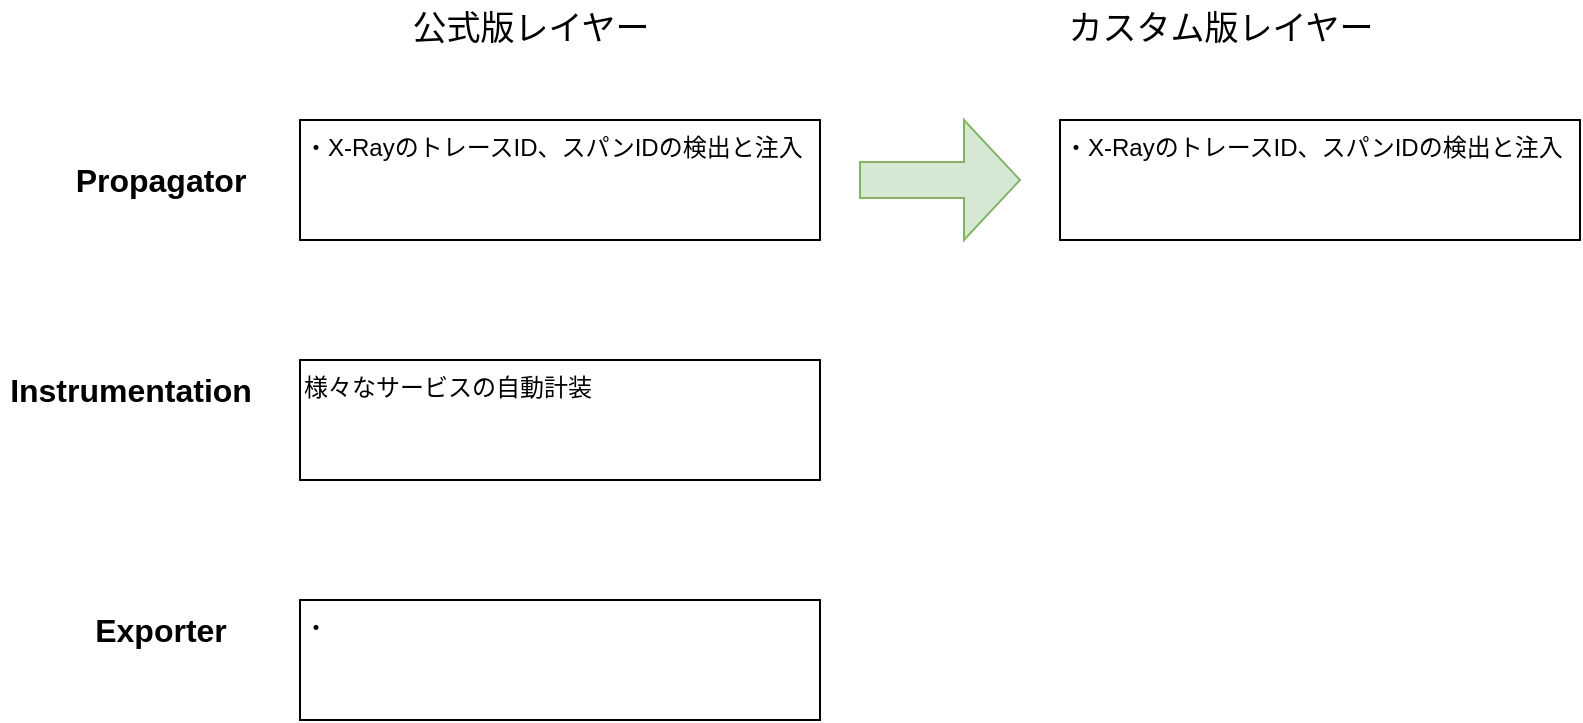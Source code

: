 <mxfile>
    <diagram id="x6wakUmGjf9UNVlYQ0Gy" name="Page-1">
        <mxGraphModel dx="799" dy="1104" grid="1" gridSize="10" guides="1" tooltips="1" connect="1" arrows="1" fold="1" page="1" pageScale="1" pageWidth="850" pageHeight="1100" background="#ffffff" math="0" shadow="0">
            <root>
                <mxCell id="0"/>
                <mxCell id="1" parent="0"/>
                <mxCell id="2" value="・X-RayのトレースID、スパンIDの検出と注入" style="whiteSpace=wrap;html=1;align=left;verticalAlign=top;" vertex="1" parent="1">
                    <mxGeometry x="200" y="160" width="260" height="60" as="geometry"/>
                </mxCell>
                <mxCell id="3" value="公式版レイヤー" style="text;html=1;align=center;verticalAlign=middle;resizable=0;points=[];autosize=1;strokeColor=none;fillColor=none;fontSize=17;" vertex="1" parent="1">
                    <mxGeometry x="245" y="100" width="140" height="30" as="geometry"/>
                </mxCell>
                <mxCell id="4" value="Propagator" style="text;html=1;align=center;verticalAlign=middle;resizable=0;points=[];autosize=1;strokeColor=none;fillColor=none;fontSize=16;fontStyle=1" vertex="1" parent="1">
                    <mxGeometry x="80" y="175" width="100" height="30" as="geometry"/>
                </mxCell>
                <mxCell id="5" value="Instrumentation" style="text;html=1;align=center;verticalAlign=middle;resizable=0;points=[];autosize=1;strokeColor=none;fillColor=none;fontSize=16;fontStyle=1" vertex="1" parent="1">
                    <mxGeometry x="50" y="280" width="130" height="30" as="geometry"/>
                </mxCell>
                <mxCell id="6" value="様々なサービスの自動計装" style="whiteSpace=wrap;html=1;align=left;verticalAlign=top;" vertex="1" parent="1">
                    <mxGeometry x="200" y="280" width="260" height="60" as="geometry"/>
                </mxCell>
                <mxCell id="8" value="Exporter" style="text;html=1;align=center;verticalAlign=middle;resizable=0;points=[];autosize=1;strokeColor=none;fillColor=none;fontSize=16;fontStyle=1" vertex="1" parent="1">
                    <mxGeometry x="90" y="400" width="80" height="30" as="geometry"/>
                </mxCell>
                <mxCell id="9" value="カスタム版&lt;span style=&quot;color: rgb(0, 0, 0);&quot;&gt;レイヤー&lt;/span&gt;" style="text;html=1;align=center;verticalAlign=middle;resizable=0;points=[];autosize=1;strokeColor=none;fillColor=none;fontSize=17;" vertex="1" parent="1">
                    <mxGeometry x="570" y="100" width="180" height="30" as="geometry"/>
                </mxCell>
                <mxCell id="10" value="" style="shape=singleArrow;whiteSpace=wrap;html=1;arrowWidth=0.3;arrowSize=0.35;fillColor=#d5e8d4;strokeColor=#82b366;" vertex="1" parent="1">
                    <mxGeometry x="480" y="160" width="80" height="60" as="geometry"/>
                </mxCell>
                <mxCell id="11" value="・X-RayのトレースID、スパンIDの検出と注入" style="whiteSpace=wrap;html=1;align=left;verticalAlign=top;" vertex="1" parent="1">
                    <mxGeometry x="580" y="160" width="260" height="60" as="geometry"/>
                </mxCell>
                <mxCell id="13" value="・" style="whiteSpace=wrap;html=1;align=left;verticalAlign=top;" vertex="1" parent="1">
                    <mxGeometry x="200" y="400" width="260" height="60" as="geometry"/>
                </mxCell>
            </root>
        </mxGraphModel>
    </diagram>
</mxfile>